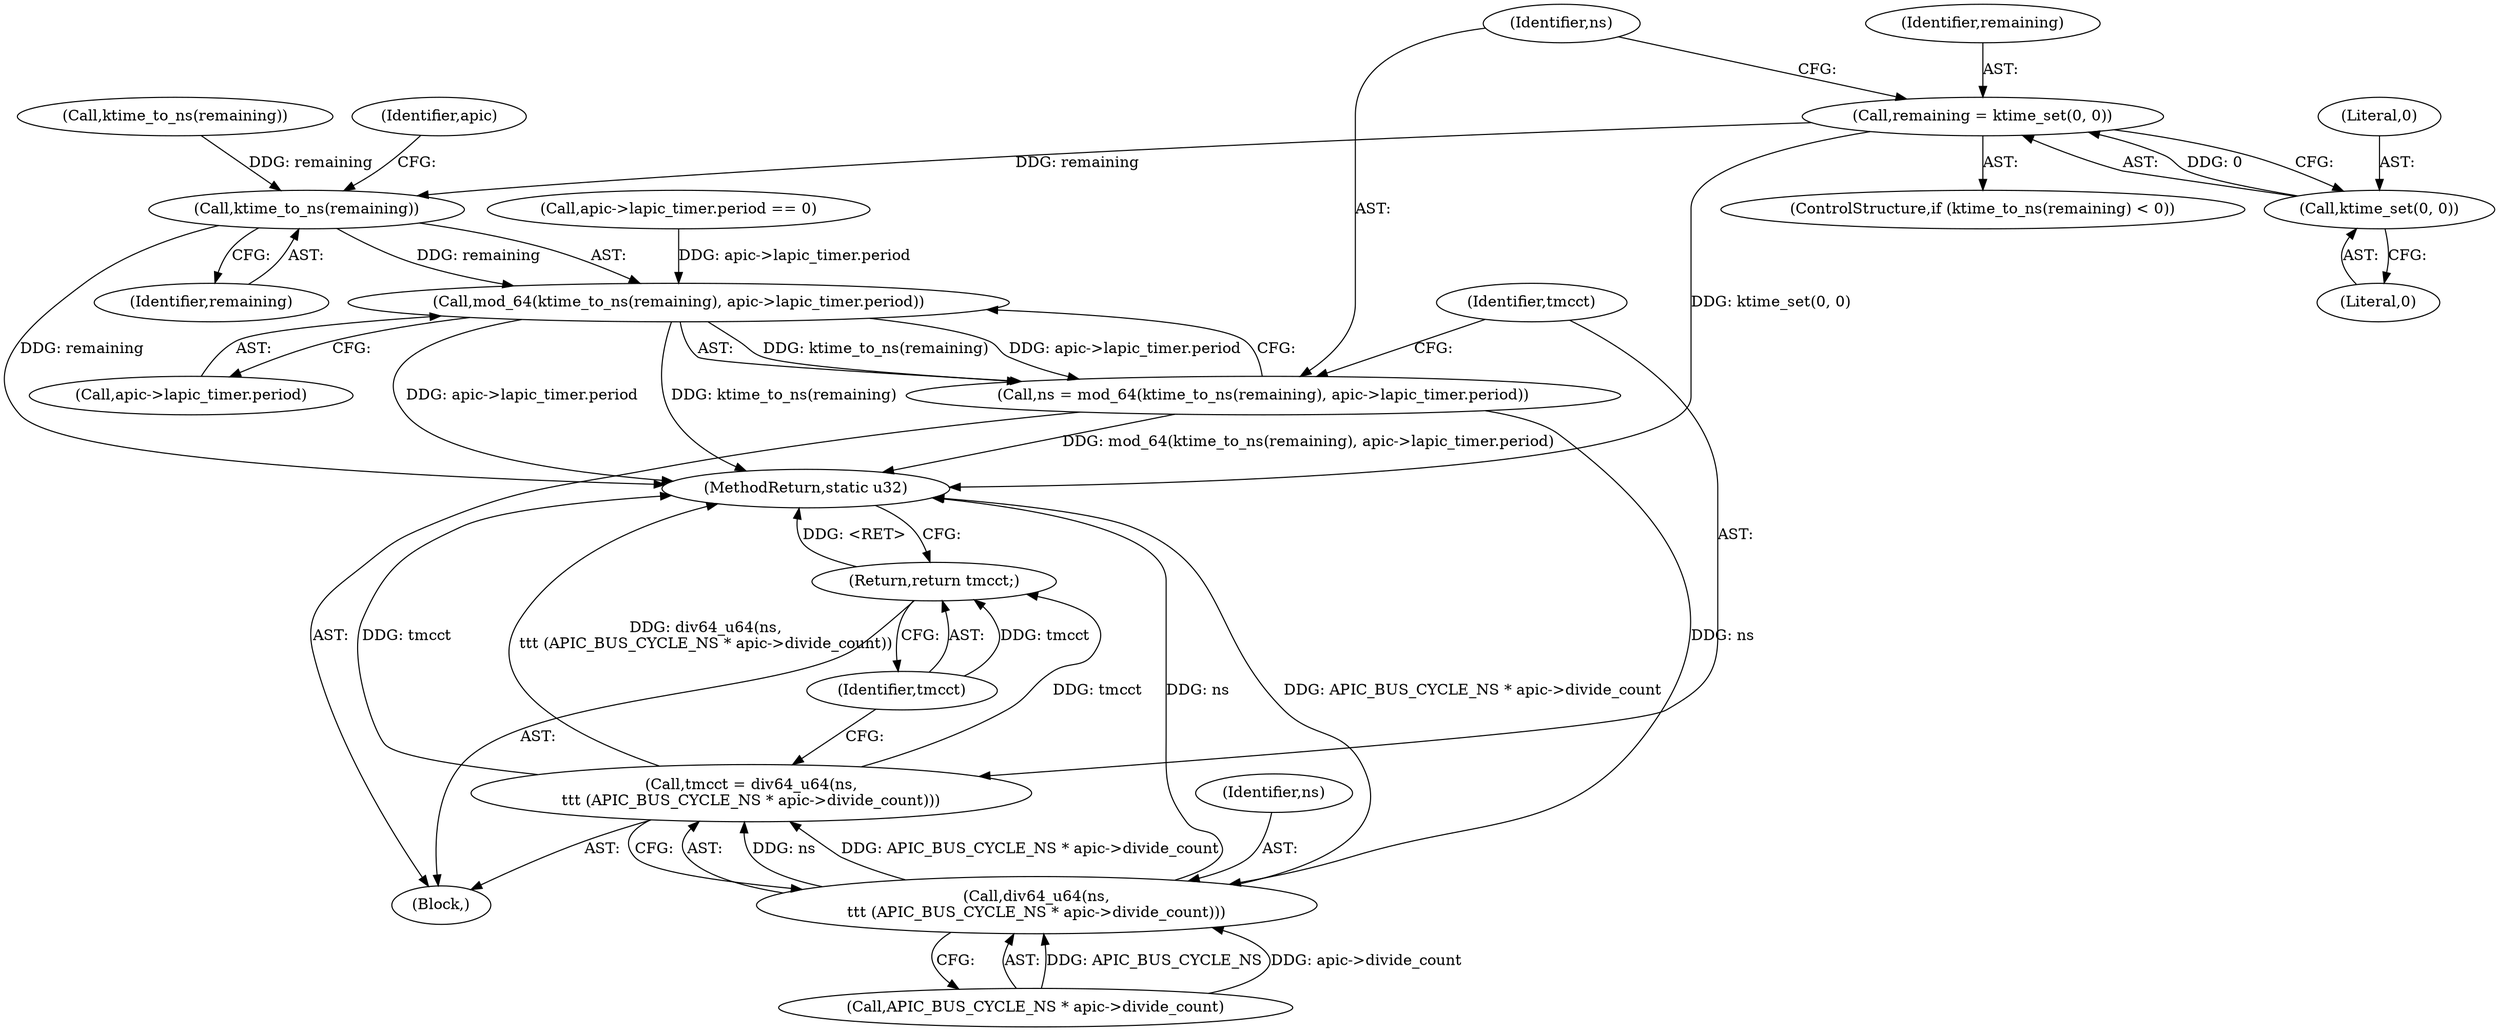 digraph "0_linux_b963a22e6d1a266a67e9eecc88134713fd54775c@API" {
"1000141" [label="(Call,remaining = ktime_set(0, 0))"];
"1000143" [label="(Call,ktime_set(0, 0))"];
"1000149" [label="(Call,ktime_to_ns(remaining))"];
"1000148" [label="(Call,mod_64(ktime_to_ns(remaining), apic->lapic_timer.period))"];
"1000146" [label="(Call,ns = mod_64(ktime_to_ns(remaining), apic->lapic_timer.period))"];
"1000158" [label="(Call,div64_u64(ns,\n\t\t\t (APIC_BUS_CYCLE_NS * apic->divide_count)))"];
"1000156" [label="(Call,tmcct = div64_u64(ns,\n\t\t\t (APIC_BUS_CYCLE_NS * apic->divide_count)))"];
"1000165" [label="(Return,return tmcct;)"];
"1000142" [label="(Identifier,remaining)"];
"1000148" [label="(Call,mod_64(ktime_to_ns(remaining), apic->lapic_timer.period))"];
"1000138" [label="(Call,ktime_to_ns(remaining))"];
"1000149" [label="(Call,ktime_to_ns(remaining))"];
"1000166" [label="(Identifier,tmcct)"];
"1000159" [label="(Identifier,ns)"];
"1000145" [label="(Literal,0)"];
"1000151" [label="(Call,apic->lapic_timer.period)"];
"1000144" [label="(Literal,0)"];
"1000153" [label="(Identifier,apic)"];
"1000143" [label="(Call,ktime_set(0, 0))"];
"1000150" [label="(Identifier,remaining)"];
"1000160" [label="(Call,APIC_BUS_CYCLE_NS * apic->divide_count)"];
"1000118" [label="(Call,apic->lapic_timer.period == 0)"];
"1000165" [label="(Return,return tmcct;)"];
"1000146" [label="(Call,ns = mod_64(ktime_to_ns(remaining), apic->lapic_timer.period))"];
"1000141" [label="(Call,remaining = ktime_set(0, 0))"];
"1000156" [label="(Call,tmcct = div64_u64(ns,\n\t\t\t (APIC_BUS_CYCLE_NS * apic->divide_count)))"];
"1000158" [label="(Call,div64_u64(ns,\n\t\t\t (APIC_BUS_CYCLE_NS * apic->divide_count)))"];
"1000103" [label="(Block,)"];
"1000136" [label="(ControlStructure,if (ktime_to_ns(remaining) < 0))"];
"1000147" [label="(Identifier,ns)"];
"1000167" [label="(MethodReturn,static u32)"];
"1000157" [label="(Identifier,tmcct)"];
"1000141" -> "1000136"  [label="AST: "];
"1000141" -> "1000143"  [label="CFG: "];
"1000142" -> "1000141"  [label="AST: "];
"1000143" -> "1000141"  [label="AST: "];
"1000147" -> "1000141"  [label="CFG: "];
"1000141" -> "1000167"  [label="DDG: ktime_set(0, 0)"];
"1000143" -> "1000141"  [label="DDG: 0"];
"1000141" -> "1000149"  [label="DDG: remaining"];
"1000143" -> "1000145"  [label="CFG: "];
"1000144" -> "1000143"  [label="AST: "];
"1000145" -> "1000143"  [label="AST: "];
"1000149" -> "1000148"  [label="AST: "];
"1000149" -> "1000150"  [label="CFG: "];
"1000150" -> "1000149"  [label="AST: "];
"1000153" -> "1000149"  [label="CFG: "];
"1000149" -> "1000167"  [label="DDG: remaining"];
"1000149" -> "1000148"  [label="DDG: remaining"];
"1000138" -> "1000149"  [label="DDG: remaining"];
"1000148" -> "1000146"  [label="AST: "];
"1000148" -> "1000151"  [label="CFG: "];
"1000151" -> "1000148"  [label="AST: "];
"1000146" -> "1000148"  [label="CFG: "];
"1000148" -> "1000167"  [label="DDG: apic->lapic_timer.period"];
"1000148" -> "1000167"  [label="DDG: ktime_to_ns(remaining)"];
"1000148" -> "1000146"  [label="DDG: ktime_to_ns(remaining)"];
"1000148" -> "1000146"  [label="DDG: apic->lapic_timer.period"];
"1000118" -> "1000148"  [label="DDG: apic->lapic_timer.period"];
"1000146" -> "1000103"  [label="AST: "];
"1000147" -> "1000146"  [label="AST: "];
"1000157" -> "1000146"  [label="CFG: "];
"1000146" -> "1000167"  [label="DDG: mod_64(ktime_to_ns(remaining), apic->lapic_timer.period)"];
"1000146" -> "1000158"  [label="DDG: ns"];
"1000158" -> "1000156"  [label="AST: "];
"1000158" -> "1000160"  [label="CFG: "];
"1000159" -> "1000158"  [label="AST: "];
"1000160" -> "1000158"  [label="AST: "];
"1000156" -> "1000158"  [label="CFG: "];
"1000158" -> "1000167"  [label="DDG: ns"];
"1000158" -> "1000167"  [label="DDG: APIC_BUS_CYCLE_NS * apic->divide_count"];
"1000158" -> "1000156"  [label="DDG: ns"];
"1000158" -> "1000156"  [label="DDG: APIC_BUS_CYCLE_NS * apic->divide_count"];
"1000160" -> "1000158"  [label="DDG: APIC_BUS_CYCLE_NS"];
"1000160" -> "1000158"  [label="DDG: apic->divide_count"];
"1000156" -> "1000103"  [label="AST: "];
"1000157" -> "1000156"  [label="AST: "];
"1000166" -> "1000156"  [label="CFG: "];
"1000156" -> "1000167"  [label="DDG: tmcct"];
"1000156" -> "1000167"  [label="DDG: div64_u64(ns,\n\t\t\t (APIC_BUS_CYCLE_NS * apic->divide_count))"];
"1000156" -> "1000165"  [label="DDG: tmcct"];
"1000165" -> "1000103"  [label="AST: "];
"1000165" -> "1000166"  [label="CFG: "];
"1000166" -> "1000165"  [label="AST: "];
"1000167" -> "1000165"  [label="CFG: "];
"1000165" -> "1000167"  [label="DDG: <RET>"];
"1000166" -> "1000165"  [label="DDG: tmcct"];
}
